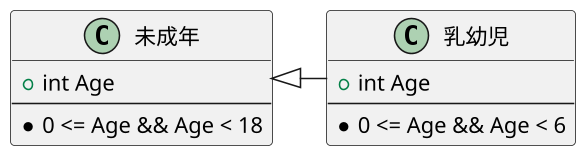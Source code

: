 @startuml
skinparam dpi 150

'未成年クラス
class 未成年 {
	+ int Age
	--
	* 0 <= Age && Age < 18
}

'乳幼児クラス
class 乳幼児 {
	+ int Age
	--
	* 0 <= Age && Age < 6
}


' クラス間の関係
未成年 <|- 乳幼児
@enduml